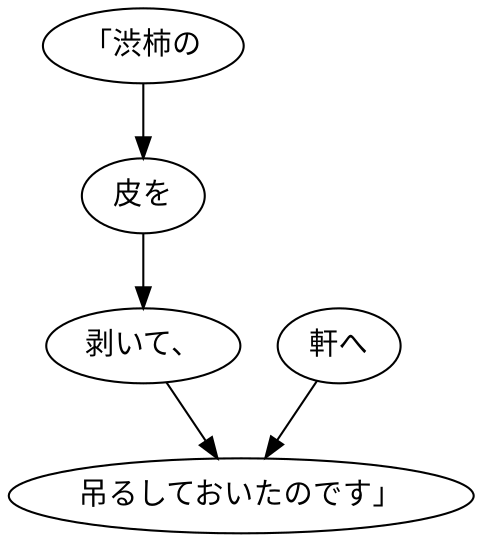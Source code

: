 digraph graph7952 {
	node0 [label="「渋柿の"];
	node1 [label="皮を"];
	node2 [label="剥いて、"];
	node3 [label="軒へ"];
	node4 [label="吊るしておいたのです」"];
	node0 -> node1;
	node1 -> node2;
	node2 -> node4;
	node3 -> node4;
}
